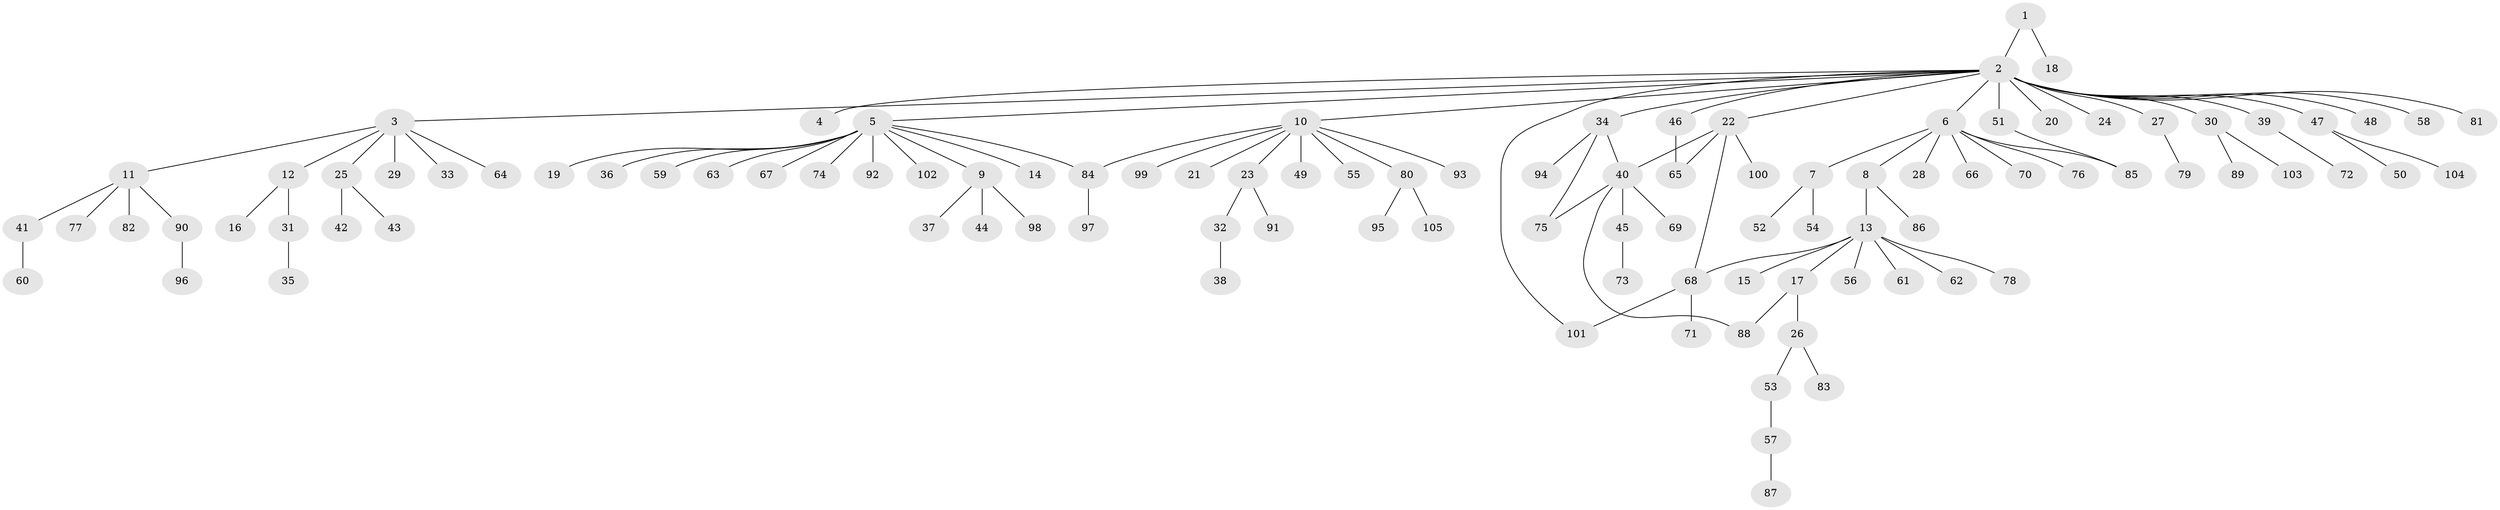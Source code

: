 // Generated by graph-tools (version 1.1) at 2025/26/03/09/25 03:26:06]
// undirected, 105 vertices, 112 edges
graph export_dot {
graph [start="1"]
  node [color=gray90,style=filled];
  1;
  2;
  3;
  4;
  5;
  6;
  7;
  8;
  9;
  10;
  11;
  12;
  13;
  14;
  15;
  16;
  17;
  18;
  19;
  20;
  21;
  22;
  23;
  24;
  25;
  26;
  27;
  28;
  29;
  30;
  31;
  32;
  33;
  34;
  35;
  36;
  37;
  38;
  39;
  40;
  41;
  42;
  43;
  44;
  45;
  46;
  47;
  48;
  49;
  50;
  51;
  52;
  53;
  54;
  55;
  56;
  57;
  58;
  59;
  60;
  61;
  62;
  63;
  64;
  65;
  66;
  67;
  68;
  69;
  70;
  71;
  72;
  73;
  74;
  75;
  76;
  77;
  78;
  79;
  80;
  81;
  82;
  83;
  84;
  85;
  86;
  87;
  88;
  89;
  90;
  91;
  92;
  93;
  94;
  95;
  96;
  97;
  98;
  99;
  100;
  101;
  102;
  103;
  104;
  105;
  1 -- 2;
  1 -- 18;
  2 -- 3;
  2 -- 4;
  2 -- 5;
  2 -- 6;
  2 -- 10;
  2 -- 20;
  2 -- 22;
  2 -- 24;
  2 -- 27;
  2 -- 30;
  2 -- 34;
  2 -- 39;
  2 -- 46;
  2 -- 47;
  2 -- 48;
  2 -- 51;
  2 -- 58;
  2 -- 81;
  2 -- 101;
  3 -- 11;
  3 -- 12;
  3 -- 25;
  3 -- 29;
  3 -- 33;
  3 -- 64;
  5 -- 9;
  5 -- 14;
  5 -- 19;
  5 -- 36;
  5 -- 59;
  5 -- 63;
  5 -- 67;
  5 -- 74;
  5 -- 84;
  5 -- 92;
  5 -- 102;
  6 -- 7;
  6 -- 8;
  6 -- 28;
  6 -- 66;
  6 -- 70;
  6 -- 76;
  6 -- 85;
  7 -- 52;
  7 -- 54;
  8 -- 13;
  8 -- 86;
  9 -- 37;
  9 -- 44;
  9 -- 98;
  10 -- 21;
  10 -- 23;
  10 -- 49;
  10 -- 55;
  10 -- 80;
  10 -- 84;
  10 -- 93;
  10 -- 99;
  11 -- 41;
  11 -- 77;
  11 -- 82;
  11 -- 90;
  12 -- 16;
  12 -- 31;
  13 -- 15;
  13 -- 17;
  13 -- 56;
  13 -- 61;
  13 -- 62;
  13 -- 68;
  13 -- 78;
  17 -- 26;
  17 -- 88;
  22 -- 40;
  22 -- 65;
  22 -- 68;
  22 -- 100;
  23 -- 32;
  23 -- 91;
  25 -- 42;
  25 -- 43;
  26 -- 53;
  26 -- 83;
  27 -- 79;
  30 -- 89;
  30 -- 103;
  31 -- 35;
  32 -- 38;
  34 -- 40;
  34 -- 75;
  34 -- 94;
  39 -- 72;
  40 -- 45;
  40 -- 69;
  40 -- 75;
  40 -- 88;
  41 -- 60;
  45 -- 73;
  46 -- 65;
  47 -- 50;
  47 -- 104;
  51 -- 85;
  53 -- 57;
  57 -- 87;
  68 -- 71;
  68 -- 101;
  80 -- 95;
  80 -- 105;
  84 -- 97;
  90 -- 96;
}
